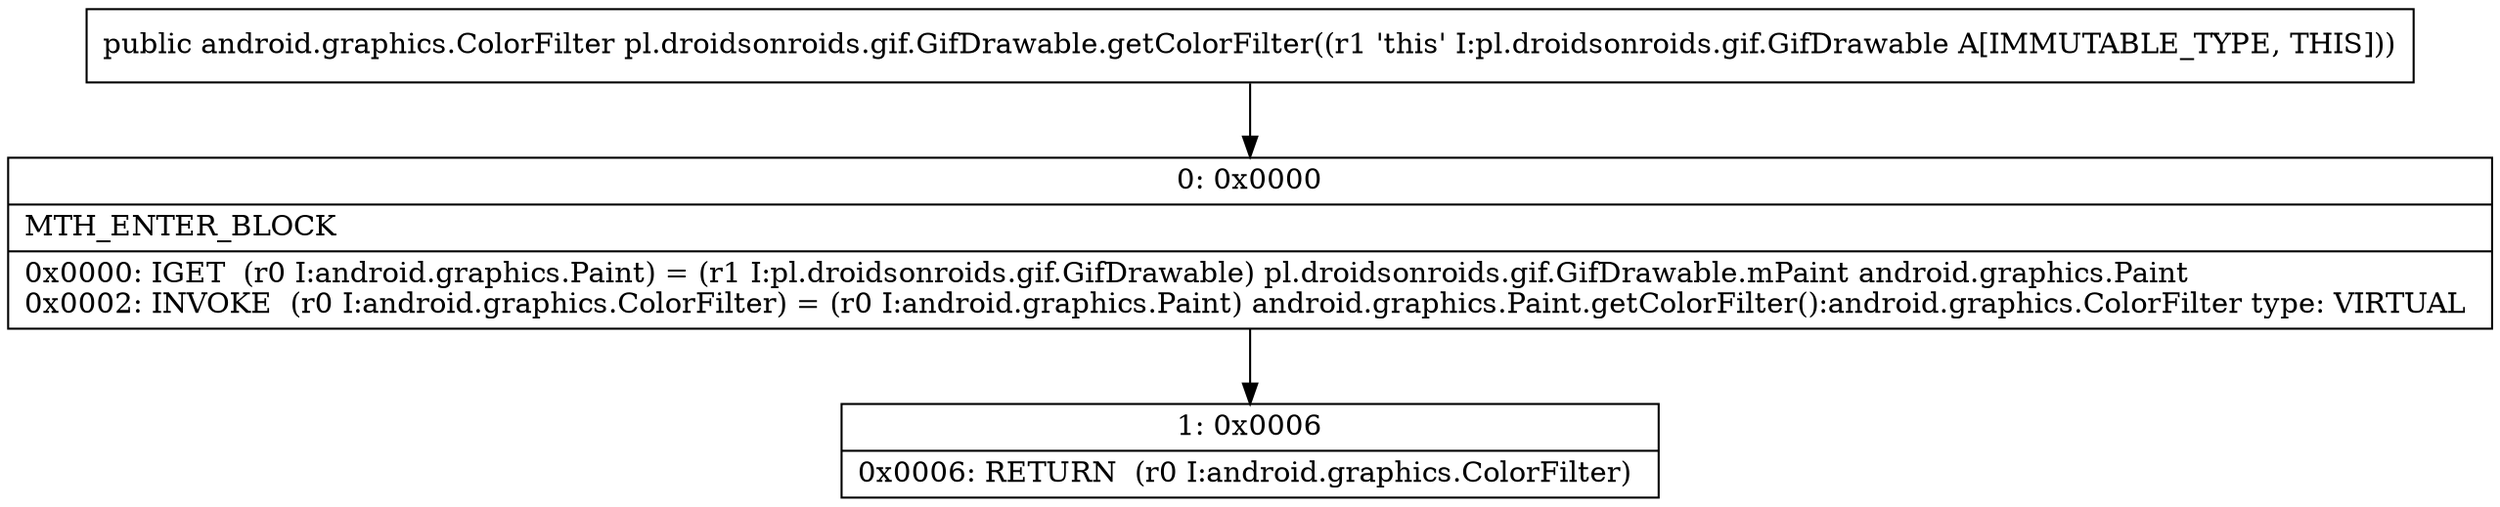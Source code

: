 digraph "CFG forpl.droidsonroids.gif.GifDrawable.getColorFilter()Landroid\/graphics\/ColorFilter;" {
Node_0 [shape=record,label="{0\:\ 0x0000|MTH_ENTER_BLOCK\l|0x0000: IGET  (r0 I:android.graphics.Paint) = (r1 I:pl.droidsonroids.gif.GifDrawable) pl.droidsonroids.gif.GifDrawable.mPaint android.graphics.Paint \l0x0002: INVOKE  (r0 I:android.graphics.ColorFilter) = (r0 I:android.graphics.Paint) android.graphics.Paint.getColorFilter():android.graphics.ColorFilter type: VIRTUAL \l}"];
Node_1 [shape=record,label="{1\:\ 0x0006|0x0006: RETURN  (r0 I:android.graphics.ColorFilter) \l}"];
MethodNode[shape=record,label="{public android.graphics.ColorFilter pl.droidsonroids.gif.GifDrawable.getColorFilter((r1 'this' I:pl.droidsonroids.gif.GifDrawable A[IMMUTABLE_TYPE, THIS])) }"];
MethodNode -> Node_0;
Node_0 -> Node_1;
}

